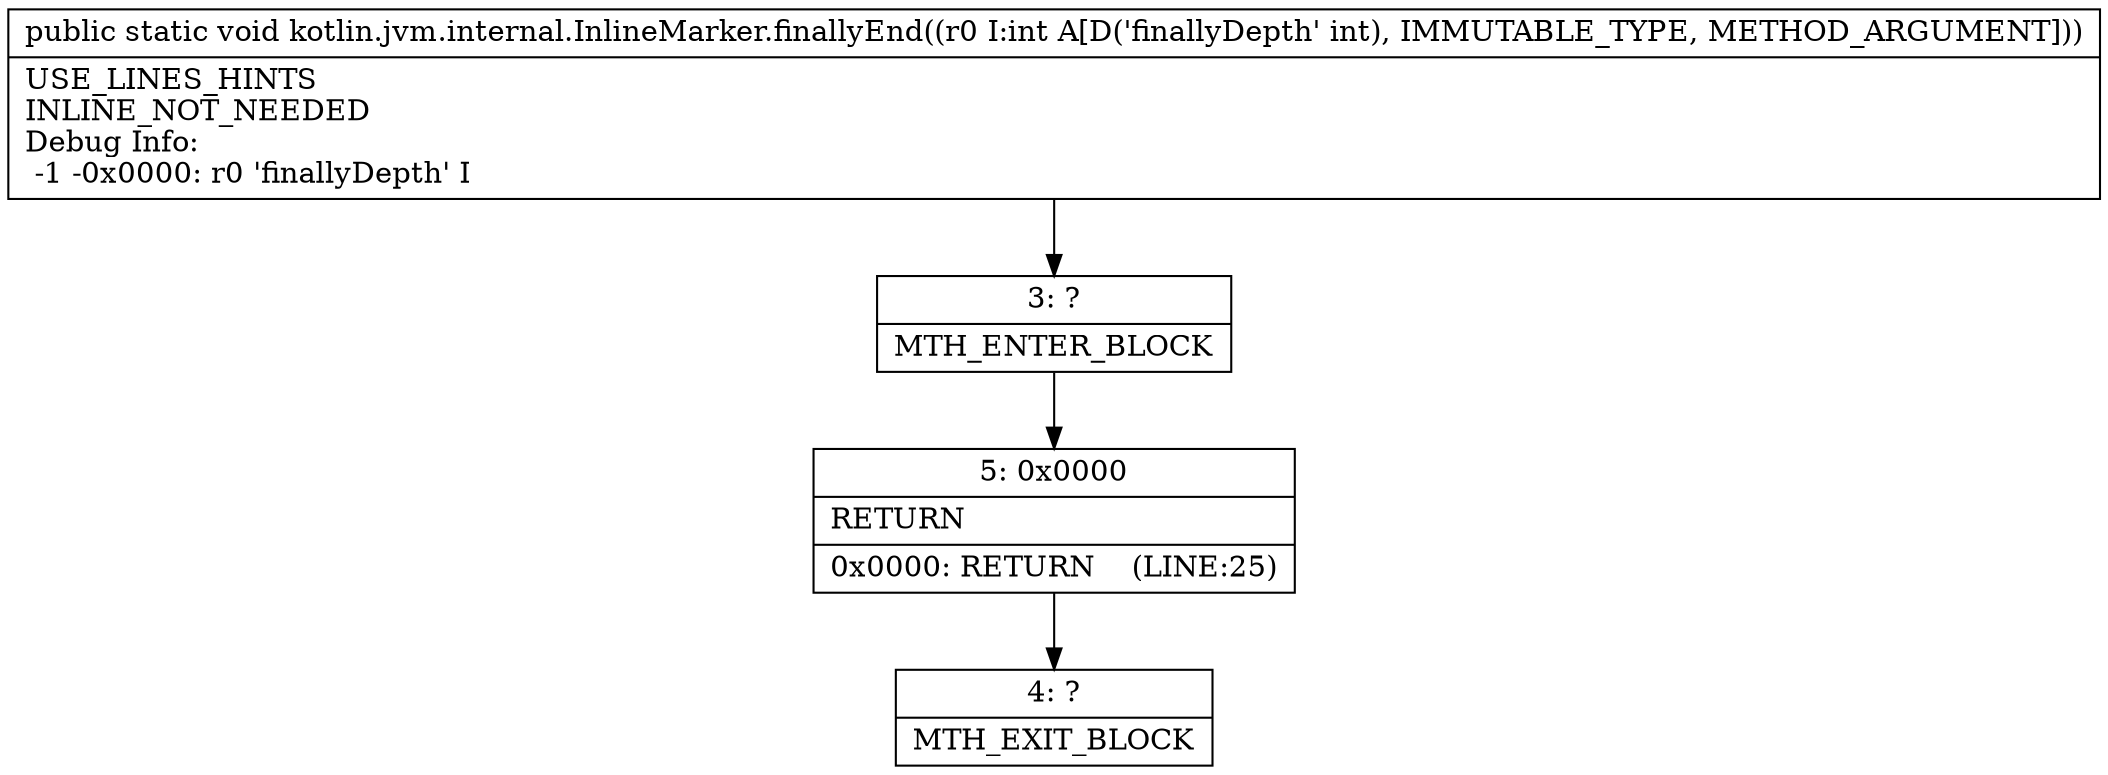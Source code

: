 digraph "CFG forkotlin.jvm.internal.InlineMarker.finallyEnd(I)V" {
Node_3 [shape=record,label="{3\:\ ?|MTH_ENTER_BLOCK\l}"];
Node_5 [shape=record,label="{5\:\ 0x0000|RETURN\l|0x0000: RETURN    (LINE:25)\l}"];
Node_4 [shape=record,label="{4\:\ ?|MTH_EXIT_BLOCK\l}"];
MethodNode[shape=record,label="{public static void kotlin.jvm.internal.InlineMarker.finallyEnd((r0 I:int A[D('finallyDepth' int), IMMUTABLE_TYPE, METHOD_ARGUMENT]))  | USE_LINES_HINTS\lINLINE_NOT_NEEDED\lDebug Info:\l  \-1 \-0x0000: r0 'finallyDepth' I\l}"];
MethodNode -> Node_3;Node_3 -> Node_5;
Node_5 -> Node_4;
}

